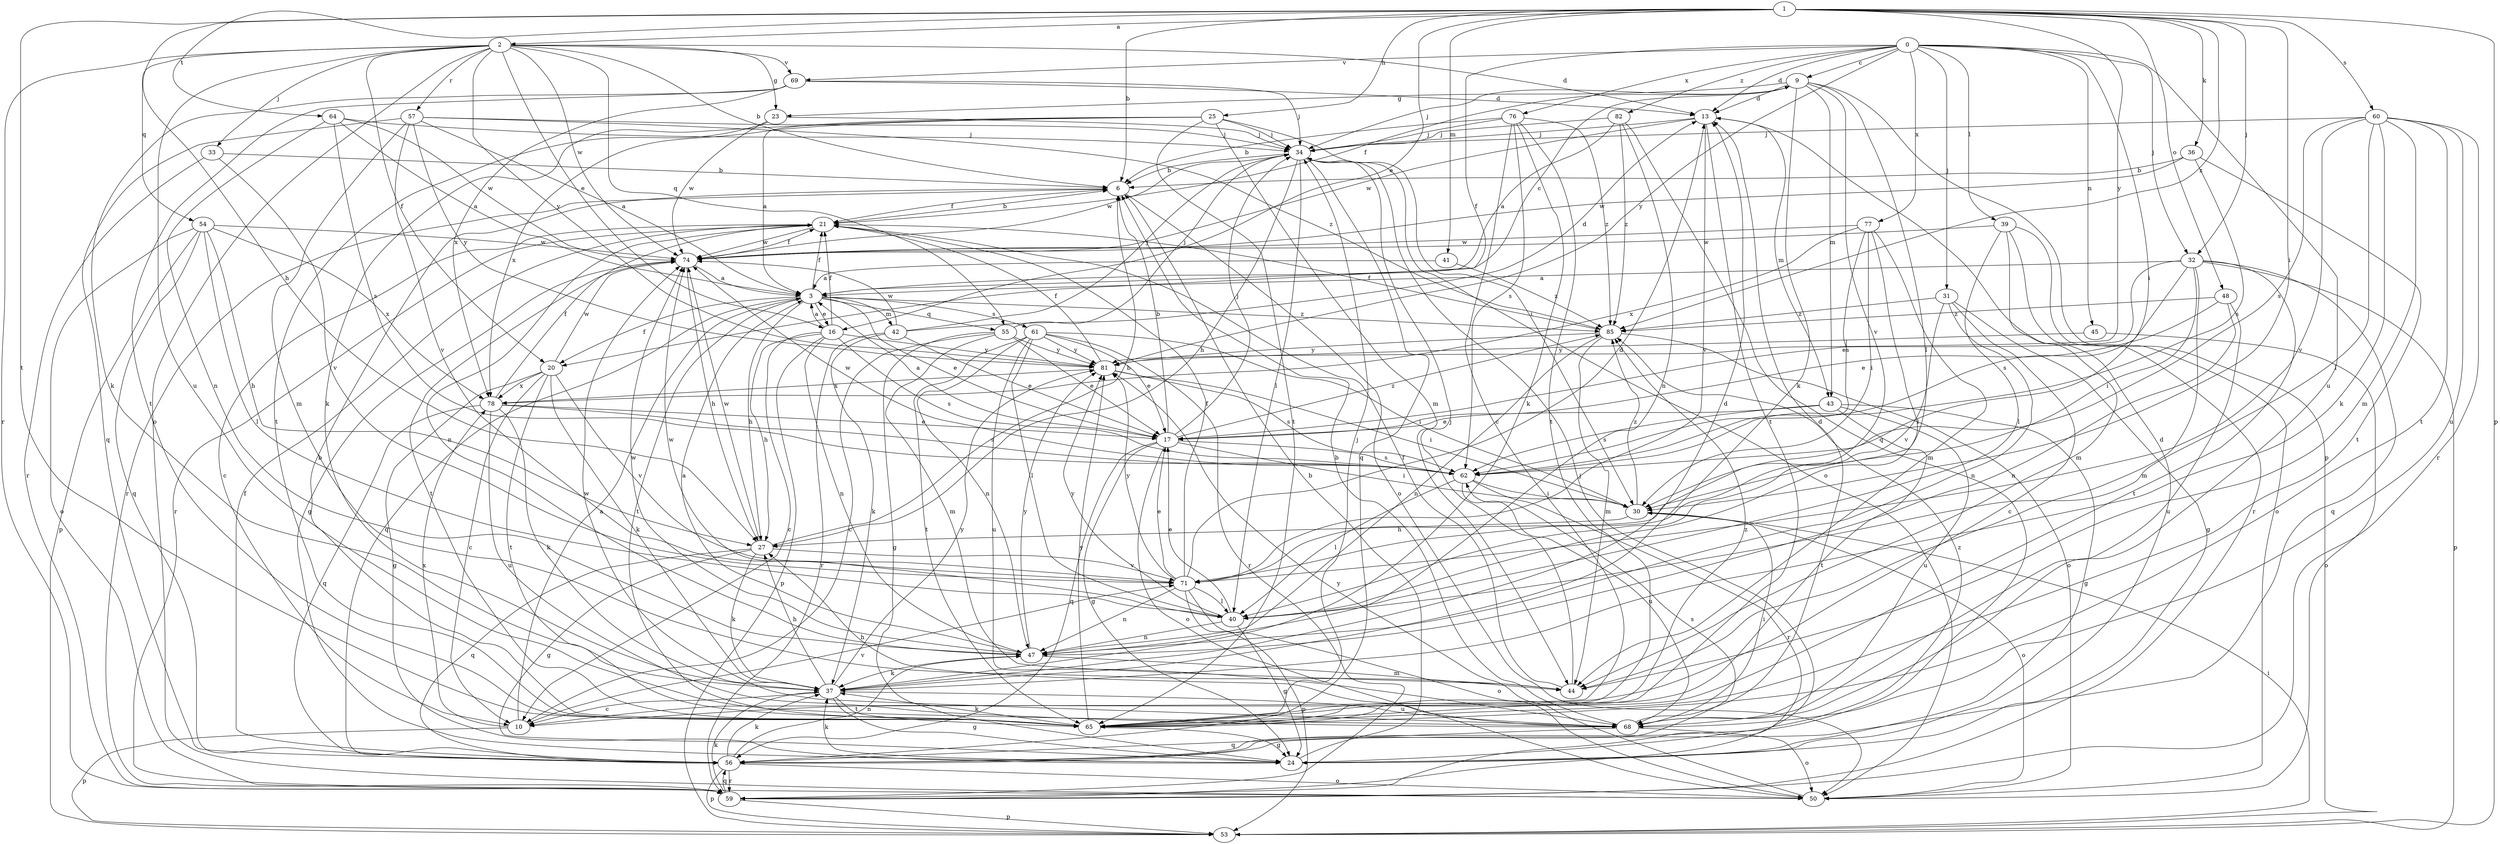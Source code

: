 strict digraph  {
0;
1;
2;
3;
6;
9;
10;
13;
16;
17;
20;
21;
23;
24;
25;
27;
30;
31;
32;
33;
34;
36;
37;
39;
40;
41;
42;
43;
44;
45;
47;
48;
50;
53;
54;
55;
56;
57;
59;
60;
61;
62;
64;
65;
68;
69;
71;
74;
76;
77;
78;
81;
82;
85;
0 -> 9  [label=c];
0 -> 13  [label=d];
0 -> 20  [label=f];
0 -> 30  [label=i];
0 -> 31  [label=j];
0 -> 32  [label=j];
0 -> 39  [label=l];
0 -> 45  [label=n];
0 -> 68  [label=u];
0 -> 69  [label=v];
0 -> 76  [label=x];
0 -> 77  [label=x];
0 -> 81  [label=y];
0 -> 82  [label=z];
1 -> 2  [label=a];
1 -> 6  [label=b];
1 -> 16  [label=e];
1 -> 25  [label=h];
1 -> 27  [label=h];
1 -> 30  [label=i];
1 -> 32  [label=j];
1 -> 36  [label=k];
1 -> 41  [label=m];
1 -> 48  [label=o];
1 -> 53  [label=p];
1 -> 60  [label=s];
1 -> 64  [label=t];
1 -> 65  [label=t];
1 -> 81  [label=y];
1 -> 85  [label=z];
2 -> 6  [label=b];
2 -> 13  [label=d];
2 -> 16  [label=e];
2 -> 20  [label=f];
2 -> 23  [label=g];
2 -> 33  [label=j];
2 -> 50  [label=o];
2 -> 54  [label=q];
2 -> 55  [label=q];
2 -> 57  [label=r];
2 -> 59  [label=r];
2 -> 68  [label=u];
2 -> 69  [label=v];
2 -> 74  [label=w];
2 -> 81  [label=y];
3 -> 9  [label=c];
3 -> 16  [label=e];
3 -> 17  [label=e];
3 -> 20  [label=f];
3 -> 21  [label=f];
3 -> 27  [label=h];
3 -> 42  [label=m];
3 -> 55  [label=q];
3 -> 56  [label=q];
3 -> 61  [label=s];
3 -> 65  [label=t];
3 -> 85  [label=z];
6 -> 21  [label=f];
6 -> 50  [label=o];
6 -> 59  [label=r];
9 -> 13  [label=d];
9 -> 21  [label=f];
9 -> 23  [label=g];
9 -> 34  [label=j];
9 -> 37  [label=k];
9 -> 40  [label=l];
9 -> 43  [label=m];
9 -> 53  [label=p];
9 -> 71  [label=v];
10 -> 3  [label=a];
10 -> 53  [label=p];
10 -> 71  [label=v];
10 -> 78  [label=x];
13 -> 34  [label=j];
13 -> 43  [label=m];
13 -> 65  [label=t];
13 -> 71  [label=v];
13 -> 74  [label=w];
16 -> 3  [label=a];
16 -> 10  [label=c];
16 -> 21  [label=f];
16 -> 27  [label=h];
16 -> 47  [label=n];
16 -> 53  [label=p];
16 -> 62  [label=s];
16 -> 81  [label=y];
17 -> 3  [label=a];
17 -> 6  [label=b];
17 -> 24  [label=g];
17 -> 30  [label=i];
17 -> 34  [label=j];
17 -> 50  [label=o];
17 -> 56  [label=q];
17 -> 62  [label=s];
17 -> 85  [label=z];
20 -> 10  [label=c];
20 -> 24  [label=g];
20 -> 37  [label=k];
20 -> 65  [label=t];
20 -> 71  [label=v];
20 -> 74  [label=w];
20 -> 78  [label=x];
21 -> 6  [label=b];
21 -> 10  [label=c];
21 -> 47  [label=n];
21 -> 59  [label=r];
21 -> 74  [label=w];
23 -> 34  [label=j];
23 -> 65  [label=t];
23 -> 74  [label=w];
24 -> 6  [label=b];
24 -> 13  [label=d];
24 -> 37  [label=k];
24 -> 85  [label=z];
25 -> 3  [label=a];
25 -> 30  [label=i];
25 -> 34  [label=j];
25 -> 37  [label=k];
25 -> 44  [label=m];
25 -> 65  [label=t];
25 -> 78  [label=x];
27 -> 6  [label=b];
27 -> 24  [label=g];
27 -> 37  [label=k];
27 -> 56  [label=q];
27 -> 71  [label=v];
27 -> 74  [label=w];
30 -> 27  [label=h];
30 -> 50  [label=o];
30 -> 85  [label=z];
31 -> 10  [label=c];
31 -> 24  [label=g];
31 -> 47  [label=n];
31 -> 71  [label=v];
31 -> 85  [label=z];
32 -> 3  [label=a];
32 -> 17  [label=e];
32 -> 30  [label=i];
32 -> 44  [label=m];
32 -> 53  [label=p];
32 -> 56  [label=q];
32 -> 62  [label=s];
32 -> 65  [label=t];
33 -> 6  [label=b];
33 -> 59  [label=r];
33 -> 71  [label=v];
34 -> 6  [label=b];
34 -> 27  [label=h];
34 -> 40  [label=l];
34 -> 50  [label=o];
34 -> 56  [label=q];
34 -> 74  [label=w];
36 -> 6  [label=b];
36 -> 62  [label=s];
36 -> 65  [label=t];
36 -> 74  [label=w];
37 -> 10  [label=c];
37 -> 13  [label=d];
37 -> 24  [label=g];
37 -> 27  [label=h];
37 -> 65  [label=t];
37 -> 68  [label=u];
37 -> 81  [label=y];
39 -> 40  [label=l];
39 -> 44  [label=m];
39 -> 50  [label=o];
39 -> 59  [label=r];
39 -> 74  [label=w];
40 -> 17  [label=e];
40 -> 24  [label=g];
40 -> 47  [label=n];
40 -> 74  [label=w];
40 -> 81  [label=y];
41 -> 3  [label=a];
41 -> 85  [label=z];
42 -> 13  [label=d];
42 -> 17  [label=e];
42 -> 34  [label=j];
42 -> 37  [label=k];
42 -> 59  [label=r];
42 -> 74  [label=w];
43 -> 17  [label=e];
43 -> 24  [label=g];
43 -> 62  [label=s];
43 -> 65  [label=t];
43 -> 68  [label=u];
44 -> 21  [label=f];
44 -> 34  [label=j];
45 -> 50  [label=o];
45 -> 81  [label=y];
47 -> 3  [label=a];
47 -> 37  [label=k];
47 -> 44  [label=m];
47 -> 74  [label=w];
47 -> 81  [label=y];
48 -> 17  [label=e];
48 -> 47  [label=n];
48 -> 68  [label=u];
48 -> 85  [label=z];
50 -> 81  [label=y];
53 -> 30  [label=i];
54 -> 27  [label=h];
54 -> 40  [label=l];
54 -> 50  [label=o];
54 -> 53  [label=p];
54 -> 56  [label=q];
54 -> 74  [label=w];
54 -> 78  [label=x];
55 -> 10  [label=c];
55 -> 17  [label=e];
55 -> 24  [label=g];
55 -> 34  [label=j];
55 -> 44  [label=m];
55 -> 81  [label=y];
56 -> 21  [label=f];
56 -> 37  [label=k];
56 -> 47  [label=n];
56 -> 50  [label=o];
56 -> 53  [label=p];
56 -> 59  [label=r];
56 -> 62  [label=s];
57 -> 3  [label=a];
57 -> 34  [label=j];
57 -> 44  [label=m];
57 -> 56  [label=q];
57 -> 71  [label=v];
57 -> 81  [label=y];
57 -> 85  [label=z];
59 -> 34  [label=j];
59 -> 37  [label=k];
59 -> 53  [label=p];
59 -> 56  [label=q];
60 -> 34  [label=j];
60 -> 37  [label=k];
60 -> 40  [label=l];
60 -> 44  [label=m];
60 -> 59  [label=r];
60 -> 62  [label=s];
60 -> 65  [label=t];
60 -> 68  [label=u];
60 -> 71  [label=v];
61 -> 17  [label=e];
61 -> 30  [label=i];
61 -> 40  [label=l];
61 -> 47  [label=n];
61 -> 59  [label=r];
61 -> 65  [label=t];
61 -> 68  [label=u];
61 -> 81  [label=y];
62 -> 30  [label=i];
62 -> 40  [label=l];
62 -> 59  [label=r];
62 -> 68  [label=u];
62 -> 74  [label=w];
64 -> 3  [label=a];
64 -> 34  [label=j];
64 -> 47  [label=n];
64 -> 62  [label=s];
64 -> 74  [label=w];
65 -> 6  [label=b];
65 -> 24  [label=g];
65 -> 34  [label=j];
65 -> 37  [label=k];
65 -> 81  [label=y];
65 -> 85  [label=z];
68 -> 6  [label=b];
68 -> 13  [label=d];
68 -> 27  [label=h];
68 -> 30  [label=i];
68 -> 50  [label=o];
68 -> 56  [label=q];
68 -> 74  [label=w];
69 -> 13  [label=d];
69 -> 34  [label=j];
69 -> 37  [label=k];
69 -> 65  [label=t];
69 -> 78  [label=x];
71 -> 13  [label=d];
71 -> 17  [label=e];
71 -> 21  [label=f];
71 -> 40  [label=l];
71 -> 47  [label=n];
71 -> 50  [label=o];
71 -> 53  [label=p];
71 -> 81  [label=y];
74 -> 3  [label=a];
74 -> 21  [label=f];
74 -> 24  [label=g];
74 -> 27  [label=h];
74 -> 65  [label=t];
76 -> 6  [label=b];
76 -> 10  [label=c];
76 -> 34  [label=j];
76 -> 37  [label=k];
76 -> 62  [label=s];
76 -> 65  [label=t];
76 -> 85  [label=z];
77 -> 30  [label=i];
77 -> 40  [label=l];
77 -> 44  [label=m];
77 -> 62  [label=s];
77 -> 74  [label=w];
77 -> 78  [label=x];
78 -> 17  [label=e];
78 -> 21  [label=f];
78 -> 37  [label=k];
78 -> 56  [label=q];
78 -> 62  [label=s];
78 -> 68  [label=u];
81 -> 21  [label=f];
81 -> 30  [label=i];
81 -> 62  [label=s];
81 -> 78  [label=x];
82 -> 3  [label=a];
82 -> 34  [label=j];
82 -> 47  [label=n];
82 -> 56  [label=q];
82 -> 85  [label=z];
85 -> 21  [label=f];
85 -> 44  [label=m];
85 -> 47  [label=n];
85 -> 50  [label=o];
85 -> 81  [label=y];
}
